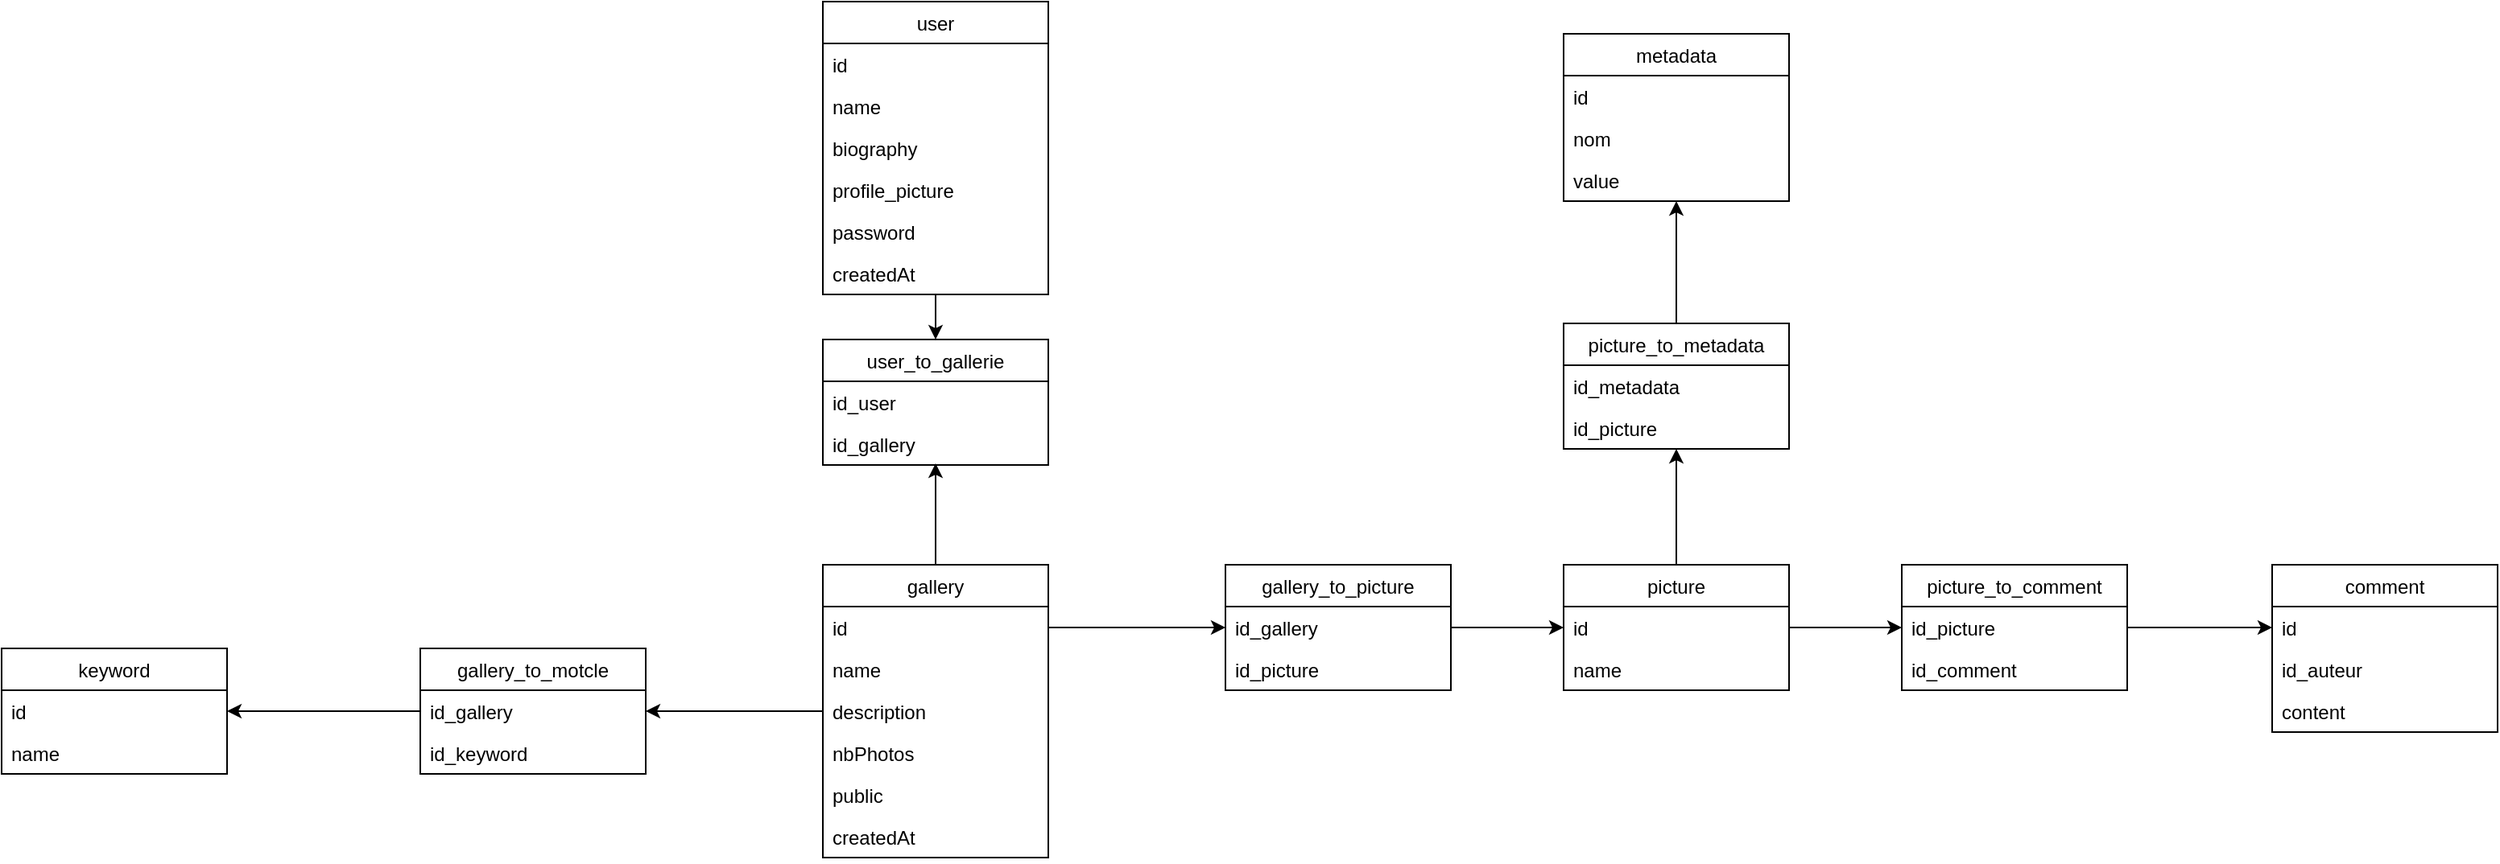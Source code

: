 <mxfile version="20.5.3" type="github">
  <diagram id="Zm2n4_mefB6X2REou1yo" name="Page-1">
    <mxGraphModel dx="2452" dy="926" grid="1" gridSize="10" guides="1" tooltips="1" connect="1" arrows="1" fold="1" page="1" pageScale="1" pageWidth="827" pageHeight="1169" math="0" shadow="0">
      <root>
        <mxCell id="0" />
        <mxCell id="1" parent="0" />
        <mxCell id="Km5KgOMg6tNFVgr9Pe1_-10" style="edgeStyle=orthogonalEdgeStyle;rounded=0;orthogonalLoop=1;jettySize=auto;html=1;entryX=0.5;entryY=0;entryDx=0;entryDy=0;" edge="1" parent="1" source="Km5KgOMg6tNFVgr9Pe1_-1" target="Km5KgOMg6tNFVgr9Pe1_-6">
          <mxGeometry relative="1" as="geometry" />
        </mxCell>
        <mxCell id="Km5KgOMg6tNFVgr9Pe1_-1" value="user" style="swimlane;fontStyle=0;childLayout=stackLayout;horizontal=1;startSize=26;fillColor=none;horizontalStack=0;resizeParent=1;resizeParentMax=0;resizeLast=0;collapsible=1;marginBottom=0;" vertex="1" parent="1">
          <mxGeometry x="190" y="10" width="140" height="182" as="geometry" />
        </mxCell>
        <mxCell id="Km5KgOMg6tNFVgr9Pe1_-2" value="id " style="text;strokeColor=none;fillColor=none;align=left;verticalAlign=top;spacingLeft=4;spacingRight=4;overflow=hidden;rotatable=0;points=[[0,0.5],[1,0.5]];portConstraint=eastwest;" vertex="1" parent="Km5KgOMg6tNFVgr9Pe1_-1">
          <mxGeometry y="26" width="140" height="26" as="geometry" />
        </mxCell>
        <mxCell id="Km5KgOMg6tNFVgr9Pe1_-3" value="name" style="text;strokeColor=none;fillColor=none;align=left;verticalAlign=top;spacingLeft=4;spacingRight=4;overflow=hidden;rotatable=0;points=[[0,0.5],[1,0.5]];portConstraint=eastwest;" vertex="1" parent="Km5KgOMg6tNFVgr9Pe1_-1">
          <mxGeometry y="52" width="140" height="26" as="geometry" />
        </mxCell>
        <mxCell id="Km5KgOMg6tNFVgr9Pe1_-62" value="biography" style="text;strokeColor=none;fillColor=none;align=left;verticalAlign=top;spacingLeft=4;spacingRight=4;overflow=hidden;rotatable=0;points=[[0,0.5],[1,0.5]];portConstraint=eastwest;" vertex="1" parent="Km5KgOMg6tNFVgr9Pe1_-1">
          <mxGeometry y="78" width="140" height="26" as="geometry" />
        </mxCell>
        <mxCell id="Km5KgOMg6tNFVgr9Pe1_-63" value="profile_picture" style="text;strokeColor=none;fillColor=none;align=left;verticalAlign=top;spacingLeft=4;spacingRight=4;overflow=hidden;rotatable=0;points=[[0,0.5],[1,0.5]];portConstraint=eastwest;" vertex="1" parent="Km5KgOMg6tNFVgr9Pe1_-1">
          <mxGeometry y="104" width="140" height="26" as="geometry" />
        </mxCell>
        <mxCell id="Km5KgOMg6tNFVgr9Pe1_-5" value="password" style="text;strokeColor=none;fillColor=none;align=left;verticalAlign=top;spacingLeft=4;spacingRight=4;overflow=hidden;rotatable=0;points=[[0,0.5],[1,0.5]];portConstraint=eastwest;" vertex="1" parent="Km5KgOMg6tNFVgr9Pe1_-1">
          <mxGeometry y="130" width="140" height="26" as="geometry" />
        </mxCell>
        <mxCell id="Km5KgOMg6tNFVgr9Pe1_-30" value="createdAt" style="text;strokeColor=none;fillColor=none;align=left;verticalAlign=top;spacingLeft=4;spacingRight=4;overflow=hidden;rotatable=0;points=[[0,0.5],[1,0.5]];portConstraint=eastwest;" vertex="1" parent="Km5KgOMg6tNFVgr9Pe1_-1">
          <mxGeometry y="156" width="140" height="26" as="geometry" />
        </mxCell>
        <mxCell id="Km5KgOMg6tNFVgr9Pe1_-6" value="user_to_gallerie" style="swimlane;fontStyle=0;childLayout=stackLayout;horizontal=1;startSize=26;fillColor=none;horizontalStack=0;resizeParent=1;resizeParentMax=0;resizeLast=0;collapsible=1;marginBottom=0;" vertex="1" parent="1">
          <mxGeometry x="190" y="220" width="140" height="78" as="geometry" />
        </mxCell>
        <mxCell id="Km5KgOMg6tNFVgr9Pe1_-7" value="id_user" style="text;strokeColor=none;fillColor=none;align=left;verticalAlign=top;spacingLeft=4;spacingRight=4;overflow=hidden;rotatable=0;points=[[0,0.5],[1,0.5]];portConstraint=eastwest;" vertex="1" parent="Km5KgOMg6tNFVgr9Pe1_-6">
          <mxGeometry y="26" width="140" height="26" as="geometry" />
        </mxCell>
        <mxCell id="Km5KgOMg6tNFVgr9Pe1_-8" value="id_gallery" style="text;strokeColor=none;fillColor=none;align=left;verticalAlign=top;spacingLeft=4;spacingRight=4;overflow=hidden;rotatable=0;points=[[0,0.5],[1,0.5]];portConstraint=eastwest;" vertex="1" parent="Km5KgOMg6tNFVgr9Pe1_-6">
          <mxGeometry y="52" width="140" height="26" as="geometry" />
        </mxCell>
        <mxCell id="Km5KgOMg6tNFVgr9Pe1_-17" style="edgeStyle=orthogonalEdgeStyle;rounded=0;orthogonalLoop=1;jettySize=auto;html=1;entryX=0.5;entryY=0.962;entryDx=0;entryDy=0;entryPerimeter=0;" edge="1" parent="1" source="Km5KgOMg6tNFVgr9Pe1_-11" target="Km5KgOMg6tNFVgr9Pe1_-8">
          <mxGeometry relative="1" as="geometry" />
        </mxCell>
        <mxCell id="Km5KgOMg6tNFVgr9Pe1_-86" style="edgeStyle=orthogonalEdgeStyle;rounded=0;orthogonalLoop=1;jettySize=auto;html=1;" edge="1" parent="1" source="Km5KgOMg6tNFVgr9Pe1_-11" target="Km5KgOMg6tNFVgr9Pe1_-79">
          <mxGeometry relative="1" as="geometry" />
        </mxCell>
        <mxCell id="Km5KgOMg6tNFVgr9Pe1_-11" value="gallery" style="swimlane;fontStyle=0;childLayout=stackLayout;horizontal=1;startSize=26;fillColor=none;horizontalStack=0;resizeParent=1;resizeParentMax=0;resizeLast=0;collapsible=1;marginBottom=0;" vertex="1" parent="1">
          <mxGeometry x="190" y="360" width="140" height="182" as="geometry" />
        </mxCell>
        <mxCell id="Km5KgOMg6tNFVgr9Pe1_-12" value="id" style="text;strokeColor=none;fillColor=none;align=left;verticalAlign=top;spacingLeft=4;spacingRight=4;overflow=hidden;rotatable=0;points=[[0,0.5],[1,0.5]];portConstraint=eastwest;" vertex="1" parent="Km5KgOMg6tNFVgr9Pe1_-11">
          <mxGeometry y="26" width="140" height="26" as="geometry" />
        </mxCell>
        <mxCell id="Km5KgOMg6tNFVgr9Pe1_-13" value="name" style="text;strokeColor=none;fillColor=none;align=left;verticalAlign=top;spacingLeft=4;spacingRight=4;overflow=hidden;rotatable=0;points=[[0,0.5],[1,0.5]];portConstraint=eastwest;" vertex="1" parent="Km5KgOMg6tNFVgr9Pe1_-11">
          <mxGeometry y="52" width="140" height="26" as="geometry" />
        </mxCell>
        <mxCell id="Km5KgOMg6tNFVgr9Pe1_-14" value="description" style="text;strokeColor=none;fillColor=none;align=left;verticalAlign=top;spacingLeft=4;spacingRight=4;overflow=hidden;rotatable=0;points=[[0,0.5],[1,0.5]];portConstraint=eastwest;" vertex="1" parent="Km5KgOMg6tNFVgr9Pe1_-11">
          <mxGeometry y="78" width="140" height="26" as="geometry" />
        </mxCell>
        <mxCell id="Km5KgOMg6tNFVgr9Pe1_-15" value="nbPhotos" style="text;strokeColor=none;fillColor=none;align=left;verticalAlign=top;spacingLeft=4;spacingRight=4;overflow=hidden;rotatable=0;points=[[0,0.5],[1,0.5]];portConstraint=eastwest;" vertex="1" parent="Km5KgOMg6tNFVgr9Pe1_-11">
          <mxGeometry y="104" width="140" height="26" as="geometry" />
        </mxCell>
        <mxCell id="Km5KgOMg6tNFVgr9Pe1_-16" value="public" style="text;strokeColor=none;fillColor=none;align=left;verticalAlign=top;spacingLeft=4;spacingRight=4;overflow=hidden;rotatable=0;points=[[0,0.5],[1,0.5]];portConstraint=eastwest;" vertex="1" parent="Km5KgOMg6tNFVgr9Pe1_-11">
          <mxGeometry y="130" width="140" height="26" as="geometry" />
        </mxCell>
        <mxCell id="Km5KgOMg6tNFVgr9Pe1_-29" value="createdAt" style="text;strokeColor=none;fillColor=none;align=left;verticalAlign=top;spacingLeft=4;spacingRight=4;overflow=hidden;rotatable=0;points=[[0,0.5],[1,0.5]];portConstraint=eastwest;" vertex="1" parent="Km5KgOMg6tNFVgr9Pe1_-11">
          <mxGeometry y="156" width="140" height="26" as="geometry" />
        </mxCell>
        <mxCell id="Km5KgOMg6tNFVgr9Pe1_-18" value="gallery_to_picture" style="swimlane;fontStyle=0;childLayout=stackLayout;horizontal=1;startSize=26;fillColor=none;horizontalStack=0;resizeParent=1;resizeParentMax=0;resizeLast=0;collapsible=1;marginBottom=0;" vertex="1" parent="1">
          <mxGeometry x="440" y="360" width="140" height="78" as="geometry" />
        </mxCell>
        <mxCell id="Km5KgOMg6tNFVgr9Pe1_-19" value="id_gallery" style="text;strokeColor=none;fillColor=none;align=left;verticalAlign=top;spacingLeft=4;spacingRight=4;overflow=hidden;rotatable=0;points=[[0,0.5],[1,0.5]];portConstraint=eastwest;" vertex="1" parent="Km5KgOMg6tNFVgr9Pe1_-18">
          <mxGeometry y="26" width="140" height="26" as="geometry" />
        </mxCell>
        <mxCell id="Km5KgOMg6tNFVgr9Pe1_-20" value="id_picture" style="text;strokeColor=none;fillColor=none;align=left;verticalAlign=top;spacingLeft=4;spacingRight=4;overflow=hidden;rotatable=0;points=[[0,0.5],[1,0.5]];portConstraint=eastwest;" vertex="1" parent="Km5KgOMg6tNFVgr9Pe1_-18">
          <mxGeometry y="52" width="140" height="26" as="geometry" />
        </mxCell>
        <mxCell id="Km5KgOMg6tNFVgr9Pe1_-28" style="edgeStyle=orthogonalEdgeStyle;rounded=0;orthogonalLoop=1;jettySize=auto;html=1;entryX=0;entryY=0.5;entryDx=0;entryDy=0;exitX=1;exitY=0.5;exitDx=0;exitDy=0;" edge="1" parent="1" source="Km5KgOMg6tNFVgr9Pe1_-12" target="Km5KgOMg6tNFVgr9Pe1_-19">
          <mxGeometry relative="1" as="geometry" />
        </mxCell>
        <mxCell id="Km5KgOMg6tNFVgr9Pe1_-61" style="edgeStyle=orthogonalEdgeStyle;rounded=0;orthogonalLoop=1;jettySize=auto;html=1;" edge="1" parent="1" source="Km5KgOMg6tNFVgr9Pe1_-31" target="Km5KgOMg6tNFVgr9Pe1_-58">
          <mxGeometry relative="1" as="geometry" />
        </mxCell>
        <mxCell id="Km5KgOMg6tNFVgr9Pe1_-31" value="picture" style="swimlane;fontStyle=0;childLayout=stackLayout;horizontal=1;startSize=26;fillColor=none;horizontalStack=0;resizeParent=1;resizeParentMax=0;resizeLast=0;collapsible=1;marginBottom=0;" vertex="1" parent="1">
          <mxGeometry x="650" y="360" width="140" height="78" as="geometry" />
        </mxCell>
        <mxCell id="Km5KgOMg6tNFVgr9Pe1_-32" value="id" style="text;strokeColor=none;fillColor=none;align=left;verticalAlign=top;spacingLeft=4;spacingRight=4;overflow=hidden;rotatable=0;points=[[0,0.5],[1,0.5]];portConstraint=eastwest;" vertex="1" parent="Km5KgOMg6tNFVgr9Pe1_-31">
          <mxGeometry y="26" width="140" height="26" as="geometry" />
        </mxCell>
        <mxCell id="Km5KgOMg6tNFVgr9Pe1_-33" value="name" style="text;strokeColor=none;fillColor=none;align=left;verticalAlign=top;spacingLeft=4;spacingRight=4;overflow=hidden;rotatable=0;points=[[0,0.5],[1,0.5]];portConstraint=eastwest;" vertex="1" parent="Km5KgOMg6tNFVgr9Pe1_-31">
          <mxGeometry y="52" width="140" height="26" as="geometry" />
        </mxCell>
        <mxCell id="Km5KgOMg6tNFVgr9Pe1_-42" style="edgeStyle=orthogonalEdgeStyle;rounded=0;orthogonalLoop=1;jettySize=auto;html=1;entryX=0;entryY=0.5;entryDx=0;entryDy=0;" edge="1" parent="1" source="Km5KgOMg6tNFVgr9Pe1_-19" target="Km5KgOMg6tNFVgr9Pe1_-32">
          <mxGeometry relative="1" as="geometry" />
        </mxCell>
        <mxCell id="Km5KgOMg6tNFVgr9Pe1_-43" value="picture_to_comment" style="swimlane;fontStyle=0;childLayout=stackLayout;horizontal=1;startSize=26;fillColor=none;horizontalStack=0;resizeParent=1;resizeParentMax=0;resizeLast=0;collapsible=1;marginBottom=0;" vertex="1" parent="1">
          <mxGeometry x="860" y="360" width="140" height="78" as="geometry" />
        </mxCell>
        <mxCell id="Km5KgOMg6tNFVgr9Pe1_-44" value="id_picture" style="text;strokeColor=none;fillColor=none;align=left;verticalAlign=top;spacingLeft=4;spacingRight=4;overflow=hidden;rotatable=0;points=[[0,0.5],[1,0.5]];portConstraint=eastwest;" vertex="1" parent="Km5KgOMg6tNFVgr9Pe1_-43">
          <mxGeometry y="26" width="140" height="26" as="geometry" />
        </mxCell>
        <mxCell id="Km5KgOMg6tNFVgr9Pe1_-45" value="id_comment" style="text;strokeColor=none;fillColor=none;align=left;verticalAlign=top;spacingLeft=4;spacingRight=4;overflow=hidden;rotatable=0;points=[[0,0.5],[1,0.5]];portConstraint=eastwest;" vertex="1" parent="Km5KgOMg6tNFVgr9Pe1_-43">
          <mxGeometry y="52" width="140" height="26" as="geometry" />
        </mxCell>
        <mxCell id="Km5KgOMg6tNFVgr9Pe1_-47" style="edgeStyle=orthogonalEdgeStyle;rounded=0;orthogonalLoop=1;jettySize=auto;html=1;entryX=0;entryY=0.5;entryDx=0;entryDy=0;" edge="1" parent="1" source="Km5KgOMg6tNFVgr9Pe1_-32" target="Km5KgOMg6tNFVgr9Pe1_-44">
          <mxGeometry relative="1" as="geometry" />
        </mxCell>
        <mxCell id="Km5KgOMg6tNFVgr9Pe1_-48" value="comment" style="swimlane;fontStyle=0;childLayout=stackLayout;horizontal=1;startSize=26;fillColor=none;horizontalStack=0;resizeParent=1;resizeParentMax=0;resizeLast=0;collapsible=1;marginBottom=0;" vertex="1" parent="1">
          <mxGeometry x="1090" y="360" width="140" height="104" as="geometry" />
        </mxCell>
        <mxCell id="Km5KgOMg6tNFVgr9Pe1_-49" value="id" style="text;strokeColor=none;fillColor=none;align=left;verticalAlign=top;spacingLeft=4;spacingRight=4;overflow=hidden;rotatable=0;points=[[0,0.5],[1,0.5]];portConstraint=eastwest;" vertex="1" parent="Km5KgOMg6tNFVgr9Pe1_-48">
          <mxGeometry y="26" width="140" height="26" as="geometry" />
        </mxCell>
        <mxCell id="Km5KgOMg6tNFVgr9Pe1_-50" value="id_auteur" style="text;strokeColor=none;fillColor=none;align=left;verticalAlign=top;spacingLeft=4;spacingRight=4;overflow=hidden;rotatable=0;points=[[0,0.5],[1,0.5]];portConstraint=eastwest;" vertex="1" parent="Km5KgOMg6tNFVgr9Pe1_-48">
          <mxGeometry y="52" width="140" height="26" as="geometry" />
        </mxCell>
        <mxCell id="Km5KgOMg6tNFVgr9Pe1_-51" value="content" style="text;strokeColor=none;fillColor=none;align=left;verticalAlign=top;spacingLeft=4;spacingRight=4;overflow=hidden;rotatable=0;points=[[0,0.5],[1,0.5]];portConstraint=eastwest;" vertex="1" parent="Km5KgOMg6tNFVgr9Pe1_-48">
          <mxGeometry y="78" width="140" height="26" as="geometry" />
        </mxCell>
        <mxCell id="Km5KgOMg6tNFVgr9Pe1_-75" style="edgeStyle=orthogonalEdgeStyle;rounded=0;orthogonalLoop=1;jettySize=auto;html=1;" edge="1" parent="1" source="Km5KgOMg6tNFVgr9Pe1_-58" target="Km5KgOMg6tNFVgr9Pe1_-72">
          <mxGeometry relative="1" as="geometry" />
        </mxCell>
        <mxCell id="Km5KgOMg6tNFVgr9Pe1_-58" value="picture_to_metadata" style="swimlane;fontStyle=0;childLayout=stackLayout;horizontal=1;startSize=26;fillColor=none;horizontalStack=0;resizeParent=1;resizeParentMax=0;resizeLast=0;collapsible=1;marginBottom=0;" vertex="1" parent="1">
          <mxGeometry x="650" y="210" width="140" height="78" as="geometry" />
        </mxCell>
        <mxCell id="Km5KgOMg6tNFVgr9Pe1_-59" value="id_metadata" style="text;strokeColor=none;fillColor=none;align=left;verticalAlign=top;spacingLeft=4;spacingRight=4;overflow=hidden;rotatable=0;points=[[0,0.5],[1,0.5]];portConstraint=eastwest;" vertex="1" parent="Km5KgOMg6tNFVgr9Pe1_-58">
          <mxGeometry y="26" width="140" height="26" as="geometry" />
        </mxCell>
        <mxCell id="Km5KgOMg6tNFVgr9Pe1_-60" value="id_picture" style="text;strokeColor=none;fillColor=none;align=left;verticalAlign=top;spacingLeft=4;spacingRight=4;overflow=hidden;rotatable=0;points=[[0,0.5],[1,0.5]];portConstraint=eastwest;" vertex="1" parent="Km5KgOMg6tNFVgr9Pe1_-58">
          <mxGeometry y="52" width="140" height="26" as="geometry" />
        </mxCell>
        <mxCell id="Km5KgOMg6tNFVgr9Pe1_-72" value="metadata" style="swimlane;fontStyle=0;childLayout=stackLayout;horizontal=1;startSize=26;fillColor=none;horizontalStack=0;resizeParent=1;resizeParentMax=0;resizeLast=0;collapsible=1;marginBottom=0;" vertex="1" parent="1">
          <mxGeometry x="650" y="30" width="140" height="104" as="geometry" />
        </mxCell>
        <mxCell id="Km5KgOMg6tNFVgr9Pe1_-73" value="id" style="text;strokeColor=none;fillColor=none;align=left;verticalAlign=top;spacingLeft=4;spacingRight=4;overflow=hidden;rotatable=0;points=[[0,0.5],[1,0.5]];portConstraint=eastwest;" vertex="1" parent="Km5KgOMg6tNFVgr9Pe1_-72">
          <mxGeometry y="26" width="140" height="26" as="geometry" />
        </mxCell>
        <mxCell id="Km5KgOMg6tNFVgr9Pe1_-74" value="nom" style="text;strokeColor=none;fillColor=none;align=left;verticalAlign=top;spacingLeft=4;spacingRight=4;overflow=hidden;rotatable=0;points=[[0,0.5],[1,0.5]];portConstraint=eastwest;" vertex="1" parent="Km5KgOMg6tNFVgr9Pe1_-72">
          <mxGeometry y="52" width="140" height="26" as="geometry" />
        </mxCell>
        <mxCell id="Km5KgOMg6tNFVgr9Pe1_-76" value="value" style="text;strokeColor=none;fillColor=none;align=left;verticalAlign=top;spacingLeft=4;spacingRight=4;overflow=hidden;rotatable=0;points=[[0,0.5],[1,0.5]];portConstraint=eastwest;" vertex="1" parent="Km5KgOMg6tNFVgr9Pe1_-72">
          <mxGeometry y="78" width="140" height="26" as="geometry" />
        </mxCell>
        <mxCell id="Km5KgOMg6tNFVgr9Pe1_-79" value="gallery_to_motcle" style="swimlane;fontStyle=0;childLayout=stackLayout;horizontal=1;startSize=26;fillColor=none;horizontalStack=0;resizeParent=1;resizeParentMax=0;resizeLast=0;collapsible=1;marginBottom=0;" vertex="1" parent="1">
          <mxGeometry x="-60" y="412" width="140" height="78" as="geometry" />
        </mxCell>
        <mxCell id="Km5KgOMg6tNFVgr9Pe1_-80" value="id_gallery" style="text;strokeColor=none;fillColor=none;align=left;verticalAlign=top;spacingLeft=4;spacingRight=4;overflow=hidden;rotatable=0;points=[[0,0.5],[1,0.5]];portConstraint=eastwest;" vertex="1" parent="Km5KgOMg6tNFVgr9Pe1_-79">
          <mxGeometry y="26" width="140" height="26" as="geometry" />
        </mxCell>
        <mxCell id="Km5KgOMg6tNFVgr9Pe1_-87" value="id_keyword" style="text;strokeColor=none;fillColor=none;align=left;verticalAlign=top;spacingLeft=4;spacingRight=4;overflow=hidden;rotatable=0;points=[[0,0.5],[1,0.5]];portConstraint=eastwest;" vertex="1" parent="Km5KgOMg6tNFVgr9Pe1_-79">
          <mxGeometry y="52" width="140" height="26" as="geometry" />
        </mxCell>
        <mxCell id="Km5KgOMg6tNFVgr9Pe1_-88" value="keyword" style="swimlane;fontStyle=0;childLayout=stackLayout;horizontal=1;startSize=26;fillColor=none;horizontalStack=0;resizeParent=1;resizeParentMax=0;resizeLast=0;collapsible=1;marginBottom=0;" vertex="1" parent="1">
          <mxGeometry x="-320" y="412" width="140" height="78" as="geometry" />
        </mxCell>
        <mxCell id="Km5KgOMg6tNFVgr9Pe1_-89" value="id" style="text;strokeColor=none;fillColor=none;align=left;verticalAlign=top;spacingLeft=4;spacingRight=4;overflow=hidden;rotatable=0;points=[[0,0.5],[1,0.5]];portConstraint=eastwest;" vertex="1" parent="Km5KgOMg6tNFVgr9Pe1_-88">
          <mxGeometry y="26" width="140" height="26" as="geometry" />
        </mxCell>
        <mxCell id="Km5KgOMg6tNFVgr9Pe1_-90" value="name" style="text;strokeColor=none;fillColor=none;align=left;verticalAlign=top;spacingLeft=4;spacingRight=4;overflow=hidden;rotatable=0;points=[[0,0.5],[1,0.5]];portConstraint=eastwest;" vertex="1" parent="Km5KgOMg6tNFVgr9Pe1_-88">
          <mxGeometry y="52" width="140" height="26" as="geometry" />
        </mxCell>
        <mxCell id="Km5KgOMg6tNFVgr9Pe1_-92" style="edgeStyle=orthogonalEdgeStyle;rounded=0;orthogonalLoop=1;jettySize=auto;html=1;entryX=1;entryY=0.5;entryDx=0;entryDy=0;" edge="1" parent="1" source="Km5KgOMg6tNFVgr9Pe1_-80" target="Km5KgOMg6tNFVgr9Pe1_-88">
          <mxGeometry relative="1" as="geometry" />
        </mxCell>
        <mxCell id="Km5KgOMg6tNFVgr9Pe1_-93" style="edgeStyle=orthogonalEdgeStyle;rounded=0;orthogonalLoop=1;jettySize=auto;html=1;entryX=0;entryY=0.5;entryDx=0;entryDy=0;" edge="1" parent="1" source="Km5KgOMg6tNFVgr9Pe1_-44" target="Km5KgOMg6tNFVgr9Pe1_-49">
          <mxGeometry relative="1" as="geometry" />
        </mxCell>
      </root>
    </mxGraphModel>
  </diagram>
</mxfile>
